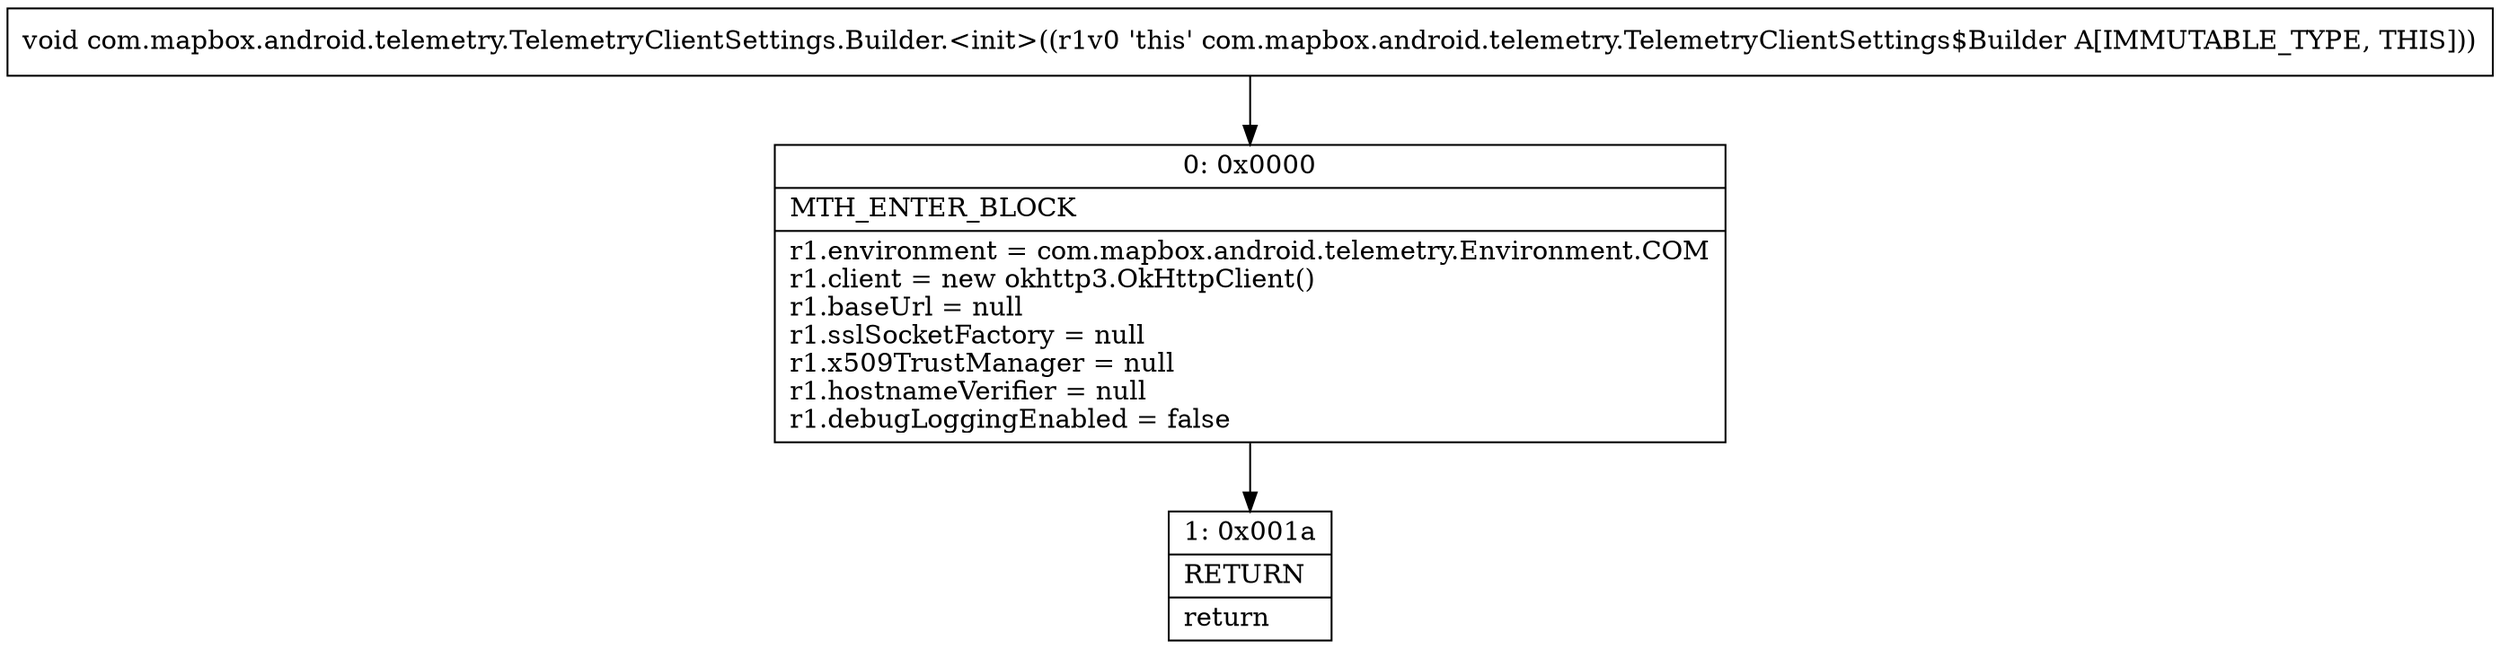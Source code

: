 digraph "CFG forcom.mapbox.android.telemetry.TelemetryClientSettings.Builder.\<init\>()V" {
Node_0 [shape=record,label="{0\:\ 0x0000|MTH_ENTER_BLOCK\l|r1.environment = com.mapbox.android.telemetry.Environment.COM\lr1.client = new okhttp3.OkHttpClient()\lr1.baseUrl = null\lr1.sslSocketFactory = null\lr1.x509TrustManager = null\lr1.hostnameVerifier = null\lr1.debugLoggingEnabled = false\l}"];
Node_1 [shape=record,label="{1\:\ 0x001a|RETURN\l|return\l}"];
MethodNode[shape=record,label="{void com.mapbox.android.telemetry.TelemetryClientSettings.Builder.\<init\>((r1v0 'this' com.mapbox.android.telemetry.TelemetryClientSettings$Builder A[IMMUTABLE_TYPE, THIS])) }"];
MethodNode -> Node_0;
Node_0 -> Node_1;
}

